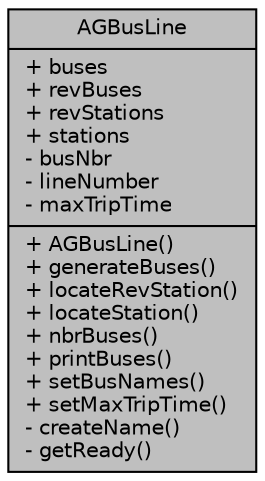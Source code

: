 digraph "AGBusLine"
{
  edge [fontname="Helvetica",fontsize="10",labelfontname="Helvetica",labelfontsize="10"];
  node [fontname="Helvetica",fontsize="10",shape=record];
  Node1 [label="{AGBusLine\n|+ buses\l+ revBuses\l+ revStations\l+ stations\l- busNbr\l- lineNumber\l- maxTripTime\l|+ AGBusLine()\l+ generateBuses()\l+ locateRevStation()\l+ locateStation()\l+ nbrBuses()\l+ printBuses()\l+ setBusNames()\l+ setMaxTripTime()\l- createName()\l- getReady()\l}",height=0.2,width=0.4,color="black", fillcolor="grey75", style="filled", fontcolor="black"];
}
